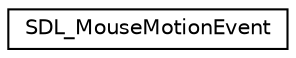 digraph "Graphical Class Hierarchy"
{
 // LATEX_PDF_SIZE
  edge [fontname="Helvetica",fontsize="10",labelfontname="Helvetica",labelfontsize="10"];
  node [fontname="Helvetica",fontsize="10",shape=record];
  rankdir="LR";
  Node0 [label="SDL_MouseMotionEvent",height=0.2,width=0.4,color="black", fillcolor="white", style="filled",URL="$structSDL__MouseMotionEvent.html",tooltip="Mouse motion event structure (event.motion.*)"];
}
